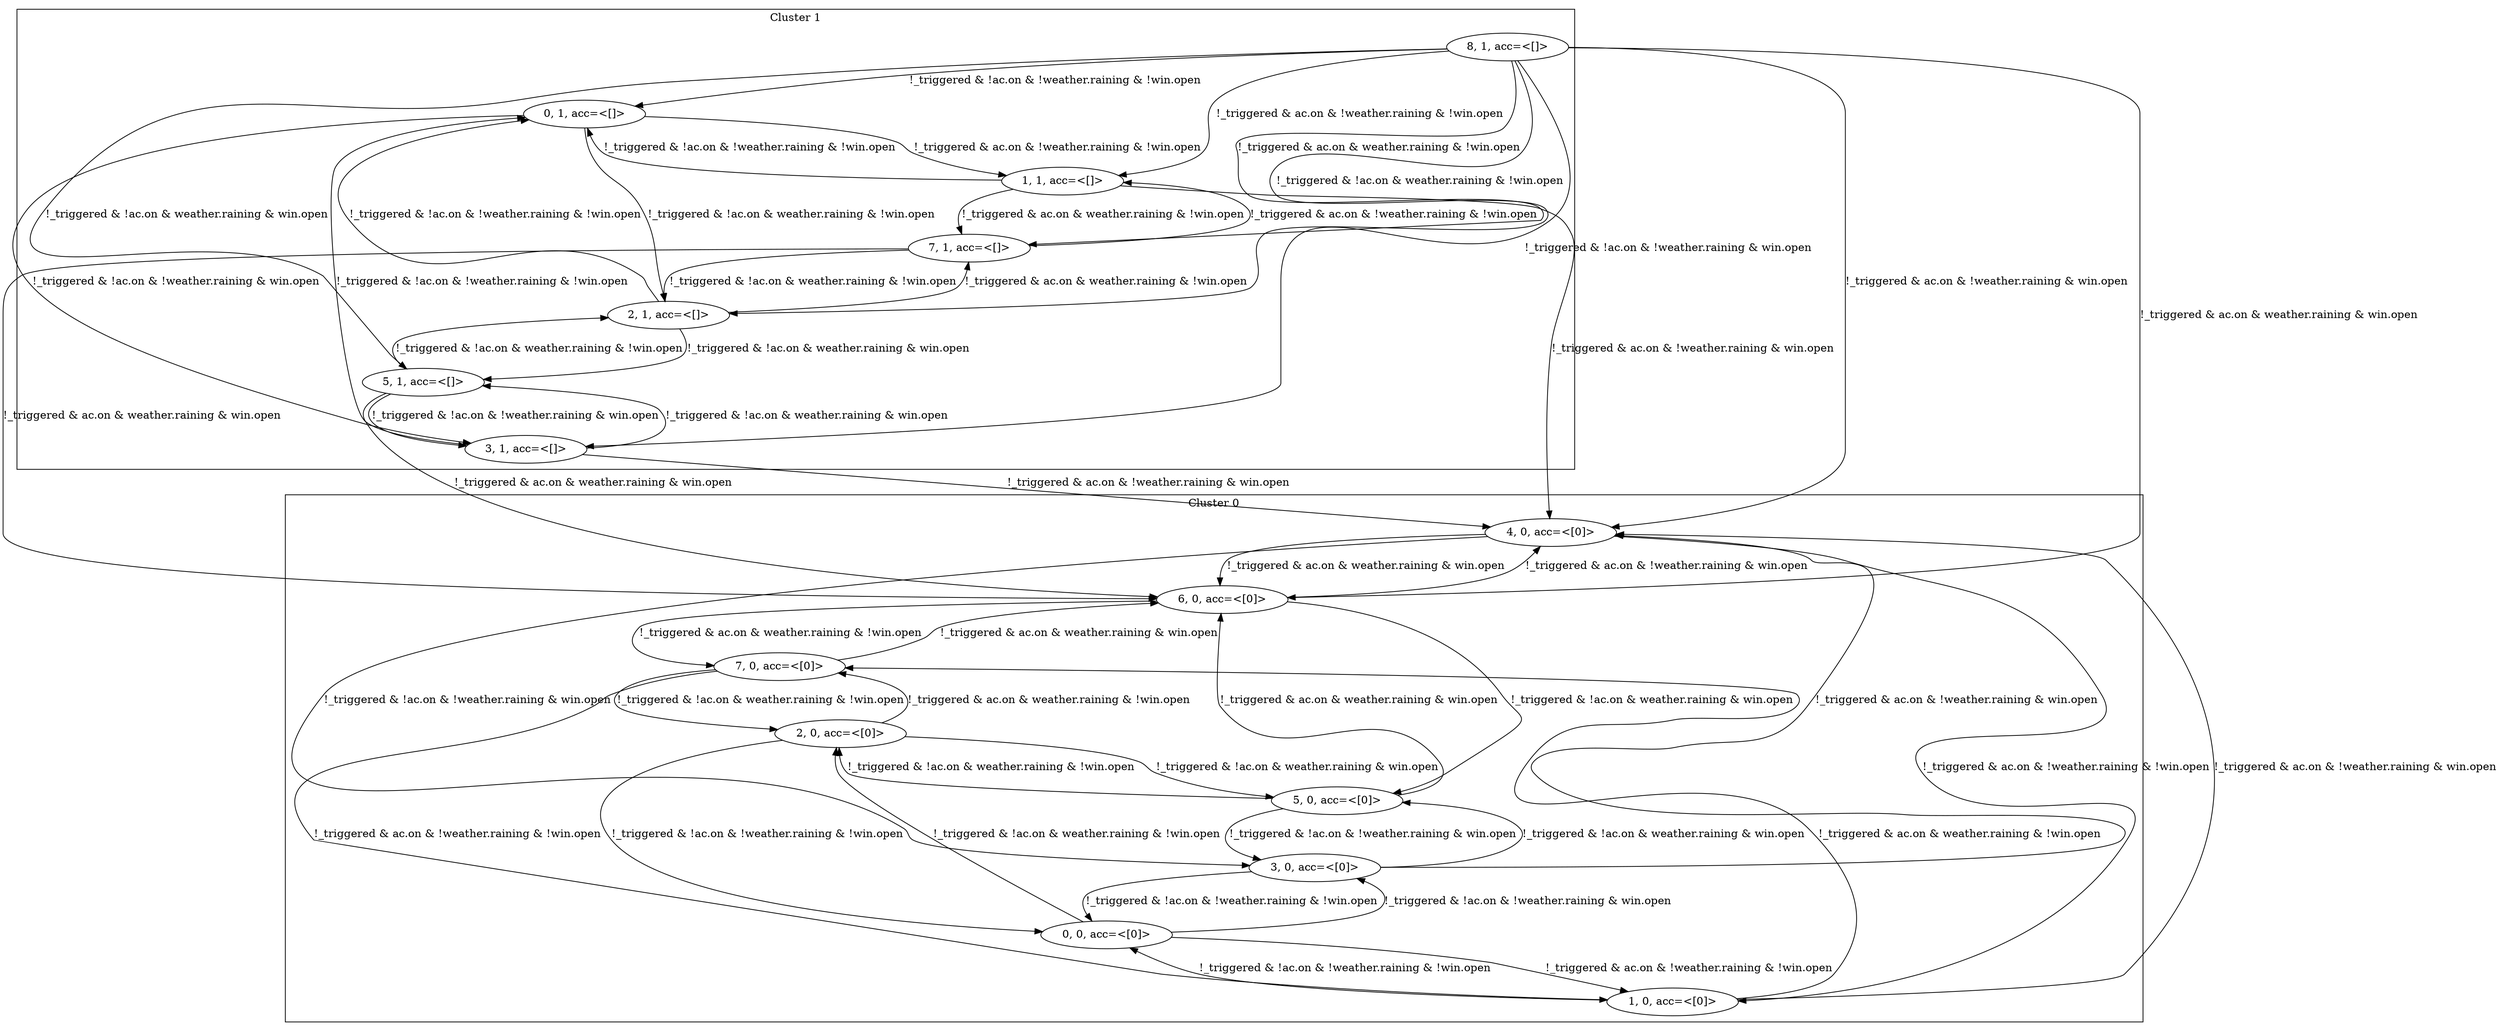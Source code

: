 digraph G {
	subgraph cluster1 {
		label = "Cluster 1"
		s0 [label="8, 1, acc=<[]>"]
		s1 [label="0, 1, acc=<[]>"]
		s2 [label="1, 1, acc=<[]>"]
		s3 [label="2, 1, acc=<[]>"]
		s4 [label="3, 1, acc=<[]>"]
		s6 [label="5, 1, acc=<[]>"]
		s8 [label="7, 1, acc=<[]>"]
	}
	subgraph cluster0 {
		label = "Cluster 0"
		s5 [label="4, 0, acc=<[0]>"]
		s7 [label="6, 0, acc=<[0]>"]
		s9 [label="3, 0, acc=<[0]>"]
		s10 [label="1, 0, acc=<[0]>"]
		s11 [label="5, 0, acc=<[0]>"]
		s12 [label="7, 0, acc=<[0]>"]
		s13 [label="0, 0, acc=<[0]>"]
		s14 [label="2, 0, acc=<[0]>"]
	}
	s0 -> s1 [label="!_triggered & !ac.on & !weather.raining & !win.open"]
	s0 -> s2 [label="!_triggered & ac.on & !weather.raining & !win.open"]
	s0 -> s3 [label="!_triggered & !ac.on & weather.raining & !win.open"]
	s0 -> s4 [label="!_triggered & !ac.on & !weather.raining & win.open"]
	s0 -> s5 [label="!_triggered & ac.on & !weather.raining & win.open"]
	s0 -> s6 [label="!_triggered & !ac.on & weather.raining & win.open"]
	s0 -> s7 [label="!_triggered & ac.on & weather.raining & win.open"]
	s0 -> s8 [label="!_triggered & ac.on & weather.raining & !win.open"]
	s8 -> s3 [label="!_triggered & !ac.on & weather.raining & !win.open"]
	s8 -> s2 [label="!_triggered & ac.on & !weather.raining & !win.open"]
	s8 -> s7 [label="!_triggered & ac.on & weather.raining & win.open"]
	s7 -> s11 [label="!_triggered & !ac.on & weather.raining & win.open"]
	s7 -> s5 [label="!_triggered & ac.on & !weather.raining & win.open"]
	s7 -> s12 [label="!_triggered & ac.on & weather.raining & !win.open"]
	s12 -> s14 [label="!_triggered & !ac.on & weather.raining & !win.open"]
	s12 -> s10 [label="!_triggered & ac.on & !weather.raining & !win.open"]
	s12 -> s7 [label="!_triggered & ac.on & weather.raining & win.open"]
	s10 -> s13 [label="!_triggered & !ac.on & !weather.raining & !win.open"]
	s10 -> s12 [label="!_triggered & ac.on & weather.raining & !win.open"]
	s10 -> s5 [label="!_triggered & ac.on & !weather.raining & win.open"]
	s13 -> s10 [label="!_triggered & ac.on & !weather.raining & !win.open"]
	s13 -> s14 [label="!_triggered & !ac.on & weather.raining & !win.open"]
	s13 -> s9 [label="!_triggered & !ac.on & !weather.raining & win.open"]
	s9 -> s5 [label="!_triggered & ac.on & !weather.raining & win.open"]
	s9 -> s11 [label="!_triggered & !ac.on & weather.raining & win.open"]
	s9 -> s13 [label="!_triggered & !ac.on & !weather.raining & !win.open"]
	s14 -> s12 [label="!_triggered & ac.on & weather.raining & !win.open"]
	s14 -> s13 [label="!_triggered & !ac.on & !weather.raining & !win.open"]
	s14 -> s11 [label="!_triggered & !ac.on & weather.raining & win.open"]
	s11 -> s7 [label="!_triggered & ac.on & weather.raining & win.open"]
	s11 -> s9 [label="!_triggered & !ac.on & !weather.raining & win.open"]
	s11 -> s14 [label="!_triggered & !ac.on & weather.raining & !win.open"]
	s6 -> s7 [label="!_triggered & ac.on & weather.raining & win.open"]
	s6 -> s4 [label="!_triggered & !ac.on & !weather.raining & win.open"]
	s6 -> s3 [label="!_triggered & !ac.on & weather.raining & !win.open"]
	s5 -> s9 [label="!_triggered & !ac.on & !weather.raining & win.open"]
	s5 -> s7 [label="!_triggered & ac.on & weather.raining & win.open"]
	s5 -> s10 [label="!_triggered & ac.on & !weather.raining & !win.open"]
	s4 -> s5 [label="!_triggered & ac.on & !weather.raining & win.open"]
	s4 -> s6 [label="!_triggered & !ac.on & weather.raining & win.open"]
	s4 -> s1 [label="!_triggered & !ac.on & !weather.raining & !win.open"]
	s3 -> s8 [label="!_triggered & ac.on & weather.raining & !win.open"]
	s3 -> s1 [label="!_triggered & !ac.on & !weather.raining & !win.open"]
	s3 -> s6 [label="!_triggered & !ac.on & weather.raining & win.open"]
	s2 -> s1 [label="!_triggered & !ac.on & !weather.raining & !win.open"]
	s2 -> s8 [label="!_triggered & ac.on & weather.raining & !win.open"]
	s2 -> s5 [label="!_triggered & ac.on & !weather.raining & win.open"]
	s1 -> s2 [label="!_triggered & ac.on & !weather.raining & !win.open"]
	s1 -> s3 [label="!_triggered & !ac.on & weather.raining & !win.open"]
	s1 -> s4 [label="!_triggered & !ac.on & !weather.raining & win.open"]
}
